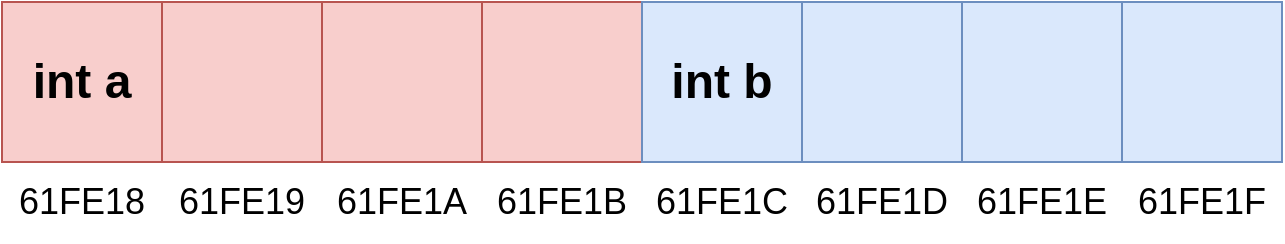 <mxfile version="24.7.17">
  <diagram name="Page-1" id="-XJW_OXJdPIUnfY1TmKb">
    <mxGraphModel dx="1050" dy="565" grid="1" gridSize="10" guides="1" tooltips="1" connect="1" arrows="1" fold="1" page="1" pageScale="1" pageWidth="827" pageHeight="1169" math="0" shadow="0">
      <root>
        <mxCell id="0" />
        <mxCell id="1" parent="0" />
        <mxCell id="61mLqYHNh_jOeU7w0uLf-1" value="" style="rounded=0;whiteSpace=wrap;html=1;fillColor=#f8cecc;strokeColor=#b85450;" vertex="1" parent="1">
          <mxGeometry x="120" y="80" width="80" height="80" as="geometry" />
        </mxCell>
        <mxCell id="61mLqYHNh_jOeU7w0uLf-2" value="" style="rounded=0;whiteSpace=wrap;html=1;fillColor=#f8cecc;strokeColor=#b85450;" vertex="1" parent="1">
          <mxGeometry x="200" y="80" width="80" height="80" as="geometry" />
        </mxCell>
        <mxCell id="61mLqYHNh_jOeU7w0uLf-3" value="" style="rounded=0;whiteSpace=wrap;html=1;fillColor=#f8cecc;strokeColor=#b85450;" vertex="1" parent="1">
          <mxGeometry x="280" y="80" width="80" height="80" as="geometry" />
        </mxCell>
        <mxCell id="61mLqYHNh_jOeU7w0uLf-4" value="" style="rounded=0;whiteSpace=wrap;html=1;fillColor=#f8cecc;strokeColor=#b85450;" vertex="1" parent="1">
          <mxGeometry x="360" y="80" width="80" height="80" as="geometry" />
        </mxCell>
        <mxCell id="61mLqYHNh_jOeU7w0uLf-5" value="" style="rounded=0;whiteSpace=wrap;html=1;fillColor=#dae8fc;strokeColor=#6c8ebf;" vertex="1" parent="1">
          <mxGeometry x="440" y="80" width="80" height="80" as="geometry" />
        </mxCell>
        <mxCell id="61mLqYHNh_jOeU7w0uLf-6" value="" style="rounded=0;whiteSpace=wrap;html=1;fillColor=#dae8fc;strokeColor=#6c8ebf;" vertex="1" parent="1">
          <mxGeometry x="520" y="80" width="80" height="80" as="geometry" />
        </mxCell>
        <mxCell id="61mLqYHNh_jOeU7w0uLf-7" value="" style="rounded=0;whiteSpace=wrap;html=1;fillColor=#dae8fc;strokeColor=#6c8ebf;" vertex="1" parent="1">
          <mxGeometry x="600" y="80" width="80" height="80" as="geometry" />
        </mxCell>
        <mxCell id="61mLqYHNh_jOeU7w0uLf-8" value="" style="rounded=0;whiteSpace=wrap;html=1;fillColor=#dae8fc;strokeColor=#6c8ebf;" vertex="1" parent="1">
          <mxGeometry x="680" y="80" width="80" height="80" as="geometry" />
        </mxCell>
        <mxCell id="61mLqYHNh_jOeU7w0uLf-9" value="&lt;font style=&quot;font-size: 18px;&quot;&gt;61FE18&lt;/font&gt;" style="text;html=1;align=center;verticalAlign=middle;whiteSpace=wrap;rounded=0;" vertex="1" parent="1">
          <mxGeometry x="125" y="160" width="70" height="40" as="geometry" />
        </mxCell>
        <mxCell id="61mLqYHNh_jOeU7w0uLf-10" value="&lt;font style=&quot;font-size: 18px;&quot;&gt;61FE19&lt;/font&gt;" style="text;html=1;align=center;verticalAlign=middle;whiteSpace=wrap;rounded=0;" vertex="1" parent="1">
          <mxGeometry x="205" y="160" width="70" height="40" as="geometry" />
        </mxCell>
        <mxCell id="61mLqYHNh_jOeU7w0uLf-11" value="&lt;font style=&quot;font-size: 18px;&quot;&gt;61FE1A&lt;/font&gt;" style="text;html=1;align=center;verticalAlign=middle;whiteSpace=wrap;rounded=0;" vertex="1" parent="1">
          <mxGeometry x="285" y="160" width="70" height="40" as="geometry" />
        </mxCell>
        <mxCell id="61mLqYHNh_jOeU7w0uLf-12" value="&lt;font style=&quot;font-size: 18px;&quot;&gt;61FE1B&lt;/font&gt;" style="text;html=1;align=center;verticalAlign=middle;whiteSpace=wrap;rounded=0;" vertex="1" parent="1">
          <mxGeometry x="365" y="160" width="70" height="40" as="geometry" />
        </mxCell>
        <mxCell id="61mLqYHNh_jOeU7w0uLf-13" value="&lt;font style=&quot;font-size: 18px;&quot;&gt;61FE1C&lt;/font&gt;" style="text;html=1;align=center;verticalAlign=middle;whiteSpace=wrap;rounded=0;" vertex="1" parent="1">
          <mxGeometry x="445" y="160" width="70" height="40" as="geometry" />
        </mxCell>
        <mxCell id="61mLqYHNh_jOeU7w0uLf-14" value="&lt;font style=&quot;font-size: 18px;&quot;&gt;61FE1D&lt;/font&gt;" style="text;html=1;align=center;verticalAlign=middle;whiteSpace=wrap;rounded=0;" vertex="1" parent="1">
          <mxGeometry x="525" y="160" width="70" height="40" as="geometry" />
        </mxCell>
        <mxCell id="61mLqYHNh_jOeU7w0uLf-15" value="&lt;font style=&quot;font-size: 18px;&quot;&gt;61FE1E&lt;/font&gt;" style="text;html=1;align=center;verticalAlign=middle;whiteSpace=wrap;rounded=0;" vertex="1" parent="1">
          <mxGeometry x="605" y="160" width="70" height="40" as="geometry" />
        </mxCell>
        <mxCell id="61mLqYHNh_jOeU7w0uLf-16" value="&lt;font style=&quot;font-size: 18px;&quot;&gt;61FE1F&lt;/font&gt;" style="text;html=1;align=center;verticalAlign=middle;whiteSpace=wrap;rounded=0;" vertex="1" parent="1">
          <mxGeometry x="685" y="160" width="70" height="40" as="geometry" />
        </mxCell>
        <mxCell id="61mLqYHNh_jOeU7w0uLf-17" value="&lt;b style=&quot;&quot;&gt;&lt;font style=&quot;font-size: 24px;&quot;&gt;int a&lt;/font&gt;&lt;/b&gt;" style="text;html=1;align=center;verticalAlign=middle;whiteSpace=wrap;rounded=0;" vertex="1" parent="1">
          <mxGeometry x="125" y="85" width="70" height="70" as="geometry" />
        </mxCell>
        <mxCell id="61mLqYHNh_jOeU7w0uLf-18" value="&lt;b style=&quot;&quot;&gt;&lt;font style=&quot;font-size: 24px;&quot;&gt;int b&lt;/font&gt;&lt;/b&gt;" style="text;html=1;align=center;verticalAlign=middle;whiteSpace=wrap;rounded=0;" vertex="1" parent="1">
          <mxGeometry x="445" y="85" width="70" height="70" as="geometry" />
        </mxCell>
      </root>
    </mxGraphModel>
  </diagram>
</mxfile>
